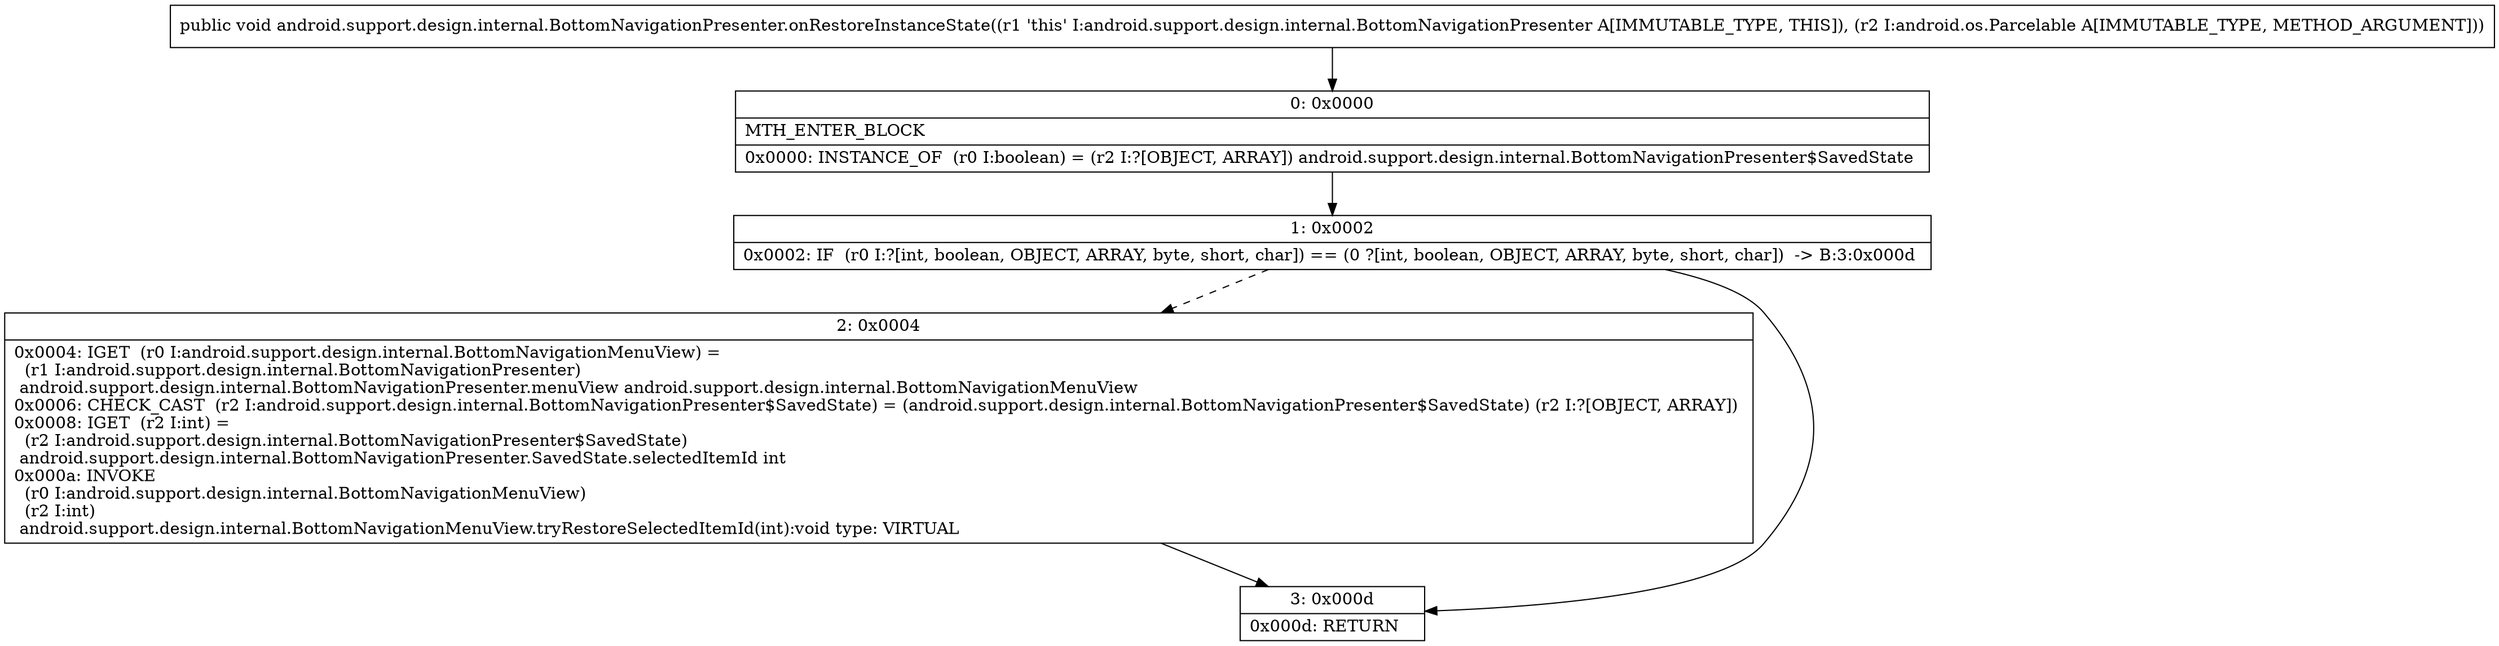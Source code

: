 digraph "CFG forandroid.support.design.internal.BottomNavigationPresenter.onRestoreInstanceState(Landroid\/os\/Parcelable;)V" {
Node_0 [shape=record,label="{0\:\ 0x0000|MTH_ENTER_BLOCK\l|0x0000: INSTANCE_OF  (r0 I:boolean) = (r2 I:?[OBJECT, ARRAY]) android.support.design.internal.BottomNavigationPresenter$SavedState \l}"];
Node_1 [shape=record,label="{1\:\ 0x0002|0x0002: IF  (r0 I:?[int, boolean, OBJECT, ARRAY, byte, short, char]) == (0 ?[int, boolean, OBJECT, ARRAY, byte, short, char])  \-\> B:3:0x000d \l}"];
Node_2 [shape=record,label="{2\:\ 0x0004|0x0004: IGET  (r0 I:android.support.design.internal.BottomNavigationMenuView) = \l  (r1 I:android.support.design.internal.BottomNavigationPresenter)\l android.support.design.internal.BottomNavigationPresenter.menuView android.support.design.internal.BottomNavigationMenuView \l0x0006: CHECK_CAST  (r2 I:android.support.design.internal.BottomNavigationPresenter$SavedState) = (android.support.design.internal.BottomNavigationPresenter$SavedState) (r2 I:?[OBJECT, ARRAY]) \l0x0008: IGET  (r2 I:int) = \l  (r2 I:android.support.design.internal.BottomNavigationPresenter$SavedState)\l android.support.design.internal.BottomNavigationPresenter.SavedState.selectedItemId int \l0x000a: INVOKE  \l  (r0 I:android.support.design.internal.BottomNavigationMenuView)\l  (r2 I:int)\l android.support.design.internal.BottomNavigationMenuView.tryRestoreSelectedItemId(int):void type: VIRTUAL \l}"];
Node_3 [shape=record,label="{3\:\ 0x000d|0x000d: RETURN   \l}"];
MethodNode[shape=record,label="{public void android.support.design.internal.BottomNavigationPresenter.onRestoreInstanceState((r1 'this' I:android.support.design.internal.BottomNavigationPresenter A[IMMUTABLE_TYPE, THIS]), (r2 I:android.os.Parcelable A[IMMUTABLE_TYPE, METHOD_ARGUMENT])) }"];
MethodNode -> Node_0;
Node_0 -> Node_1;
Node_1 -> Node_2[style=dashed];
Node_1 -> Node_3;
Node_2 -> Node_3;
}

